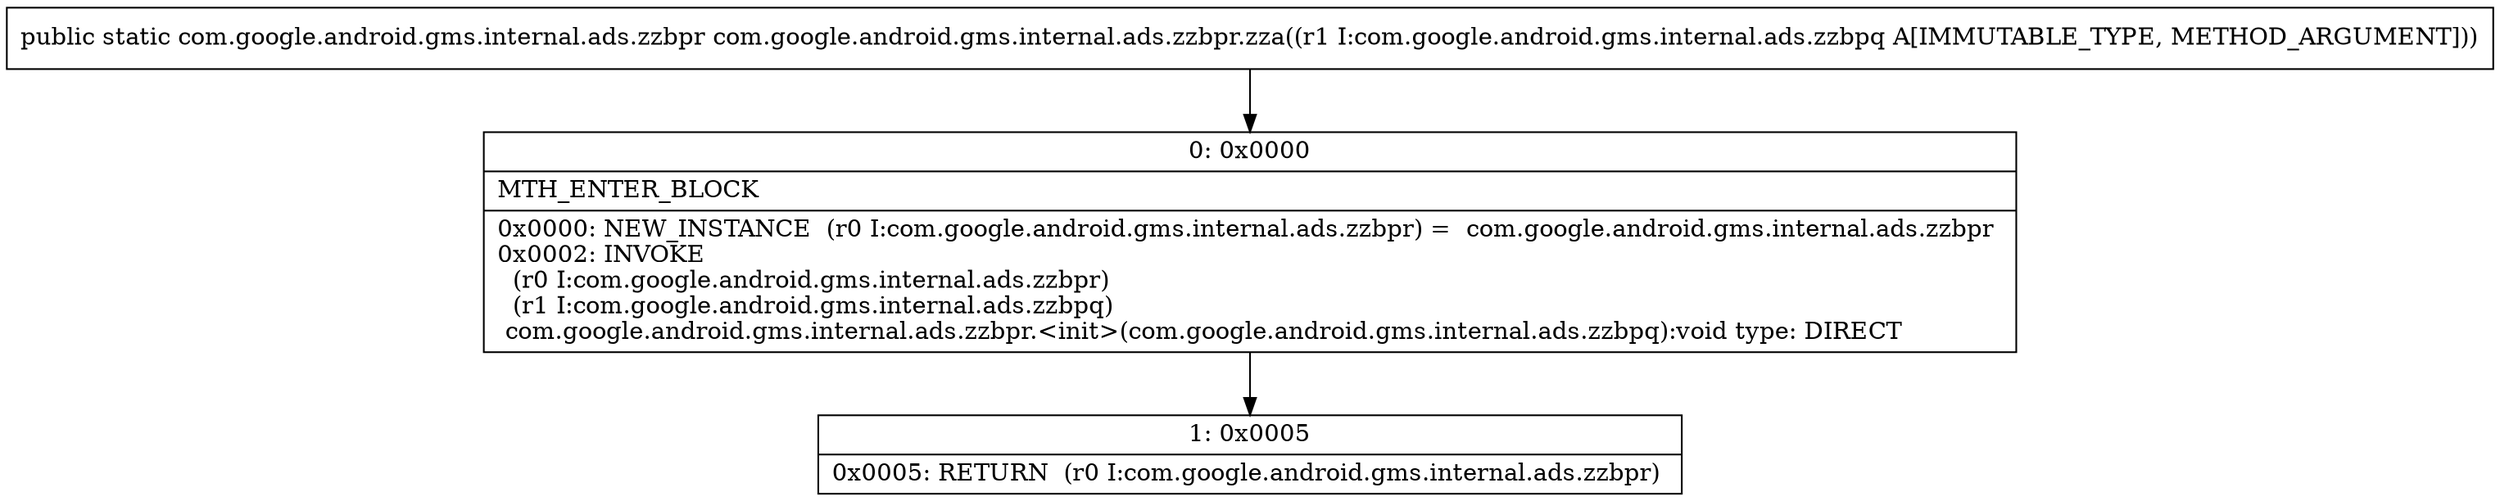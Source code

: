 digraph "CFG forcom.google.android.gms.internal.ads.zzbpr.zza(Lcom\/google\/android\/gms\/internal\/ads\/zzbpq;)Lcom\/google\/android\/gms\/internal\/ads\/zzbpr;" {
Node_0 [shape=record,label="{0\:\ 0x0000|MTH_ENTER_BLOCK\l|0x0000: NEW_INSTANCE  (r0 I:com.google.android.gms.internal.ads.zzbpr) =  com.google.android.gms.internal.ads.zzbpr \l0x0002: INVOKE  \l  (r0 I:com.google.android.gms.internal.ads.zzbpr)\l  (r1 I:com.google.android.gms.internal.ads.zzbpq)\l com.google.android.gms.internal.ads.zzbpr.\<init\>(com.google.android.gms.internal.ads.zzbpq):void type: DIRECT \l}"];
Node_1 [shape=record,label="{1\:\ 0x0005|0x0005: RETURN  (r0 I:com.google.android.gms.internal.ads.zzbpr) \l}"];
MethodNode[shape=record,label="{public static com.google.android.gms.internal.ads.zzbpr com.google.android.gms.internal.ads.zzbpr.zza((r1 I:com.google.android.gms.internal.ads.zzbpq A[IMMUTABLE_TYPE, METHOD_ARGUMENT])) }"];
MethodNode -> Node_0;
Node_0 -> Node_1;
}

